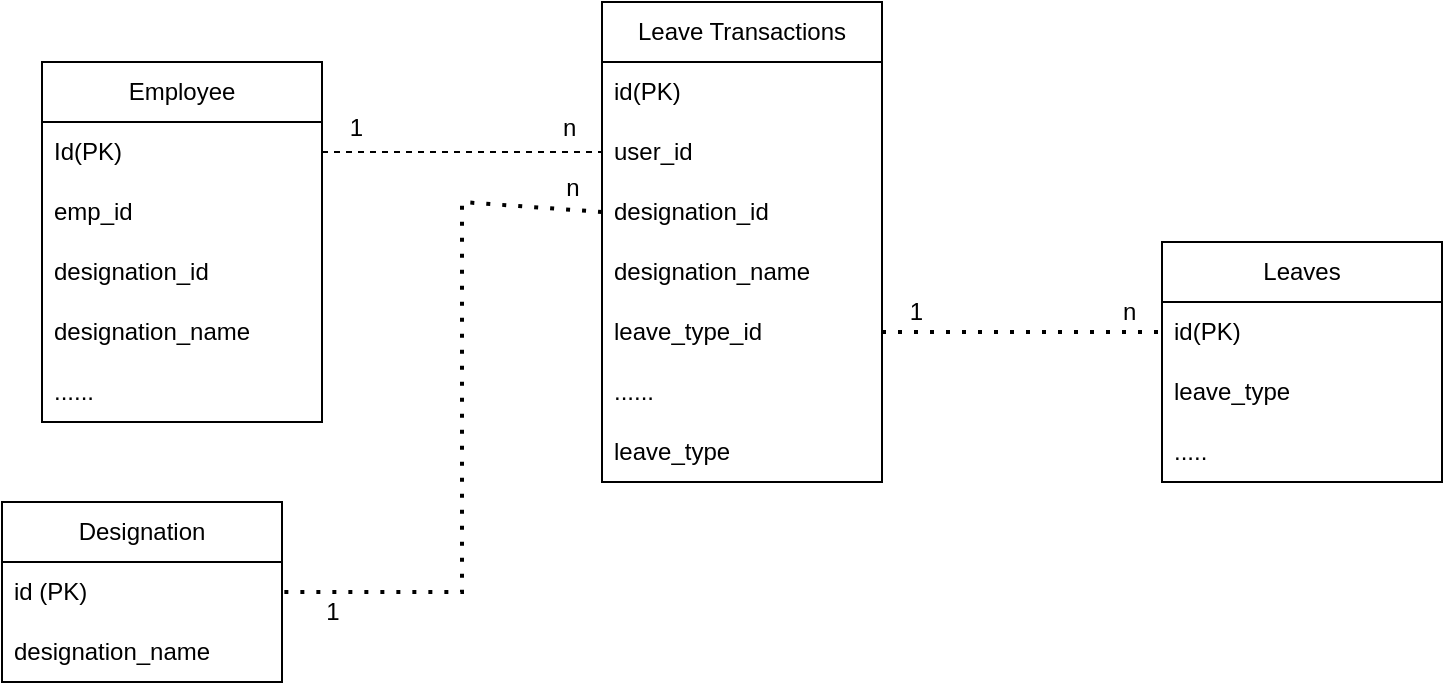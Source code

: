 <mxfile version="24.7.16">
  <diagram name="Page-1" id="nC3C-A3XWSYh6nSskjyu">
    <mxGraphModel dx="794" dy="406" grid="1" gridSize="10" guides="1" tooltips="1" connect="1" arrows="1" fold="1" page="1" pageScale="1" pageWidth="850" pageHeight="1100" math="0" shadow="0">
      <root>
        <mxCell id="0" />
        <mxCell id="1" parent="0" />
        <mxCell id="m_W4ZOYOZk9pIxxVWgVz-1" value="Employee" style="swimlane;fontStyle=0;childLayout=stackLayout;horizontal=1;startSize=30;horizontalStack=0;resizeParent=1;resizeParentMax=0;resizeLast=0;collapsible=1;marginBottom=0;whiteSpace=wrap;html=1;" vertex="1" parent="1">
          <mxGeometry x="50" y="90" width="140" height="180" as="geometry" />
        </mxCell>
        <mxCell id="m_W4ZOYOZk9pIxxVWgVz-2" value="Id(PK)" style="text;strokeColor=none;fillColor=none;align=left;verticalAlign=middle;spacingLeft=4;spacingRight=4;overflow=hidden;points=[[0,0.5],[1,0.5]];portConstraint=eastwest;rotatable=0;whiteSpace=wrap;html=1;" vertex="1" parent="m_W4ZOYOZk9pIxxVWgVz-1">
          <mxGeometry y="30" width="140" height="30" as="geometry" />
        </mxCell>
        <mxCell id="m_W4ZOYOZk9pIxxVWgVz-4" value="emp_id" style="text;strokeColor=none;fillColor=none;align=left;verticalAlign=middle;spacingLeft=4;spacingRight=4;overflow=hidden;points=[[0,0.5],[1,0.5]];portConstraint=eastwest;rotatable=0;whiteSpace=wrap;html=1;" vertex="1" parent="m_W4ZOYOZk9pIxxVWgVz-1">
          <mxGeometry y="60" width="140" height="30" as="geometry" />
        </mxCell>
        <mxCell id="m_W4ZOYOZk9pIxxVWgVz-5" value="designation_id" style="text;strokeColor=none;fillColor=none;align=left;verticalAlign=middle;spacingLeft=4;spacingRight=4;overflow=hidden;points=[[0,0.5],[1,0.5]];portConstraint=eastwest;rotatable=0;whiteSpace=wrap;html=1;" vertex="1" parent="m_W4ZOYOZk9pIxxVWgVz-1">
          <mxGeometry y="90" width="140" height="30" as="geometry" />
        </mxCell>
        <mxCell id="m_W4ZOYOZk9pIxxVWgVz-6" value="designation_name" style="text;strokeColor=none;fillColor=none;align=left;verticalAlign=middle;spacingLeft=4;spacingRight=4;overflow=hidden;points=[[0,0.5],[1,0.5]];portConstraint=eastwest;rotatable=0;whiteSpace=wrap;html=1;" vertex="1" parent="m_W4ZOYOZk9pIxxVWgVz-1">
          <mxGeometry y="120" width="140" height="30" as="geometry" />
        </mxCell>
        <mxCell id="m_W4ZOYOZk9pIxxVWgVz-14" value="......" style="text;strokeColor=none;fillColor=none;align=left;verticalAlign=middle;spacingLeft=4;spacingRight=4;overflow=hidden;points=[[0,0.5],[1,0.5]];portConstraint=eastwest;rotatable=0;whiteSpace=wrap;html=1;" vertex="1" parent="m_W4ZOYOZk9pIxxVWgVz-1">
          <mxGeometry y="150" width="140" height="30" as="geometry" />
        </mxCell>
        <mxCell id="m_W4ZOYOZk9pIxxVWgVz-7" value="Leave Transactions" style="swimlane;fontStyle=0;childLayout=stackLayout;horizontal=1;startSize=30;horizontalStack=0;resizeParent=1;resizeParentMax=0;resizeLast=0;collapsible=1;marginBottom=0;whiteSpace=wrap;html=1;" vertex="1" parent="1">
          <mxGeometry x="330" y="60" width="140" height="240" as="geometry" />
        </mxCell>
        <mxCell id="m_W4ZOYOZk9pIxxVWgVz-8" value="id(PK)" style="text;strokeColor=none;fillColor=none;align=left;verticalAlign=middle;spacingLeft=4;spacingRight=4;overflow=hidden;points=[[0,0.5],[1,0.5]];portConstraint=eastwest;rotatable=0;whiteSpace=wrap;html=1;" vertex="1" parent="m_W4ZOYOZk9pIxxVWgVz-7">
          <mxGeometry y="30" width="140" height="30" as="geometry" />
        </mxCell>
        <mxCell id="m_W4ZOYOZk9pIxxVWgVz-9" value="user_id" style="text;strokeColor=none;fillColor=none;align=left;verticalAlign=middle;spacingLeft=4;spacingRight=4;overflow=hidden;points=[[0,0.5],[1,0.5]];portConstraint=eastwest;rotatable=0;whiteSpace=wrap;html=1;" vertex="1" parent="m_W4ZOYOZk9pIxxVWgVz-7">
          <mxGeometry y="60" width="140" height="30" as="geometry" />
        </mxCell>
        <mxCell id="m_W4ZOYOZk9pIxxVWgVz-10" value="designation_id" style="text;strokeColor=none;fillColor=none;align=left;verticalAlign=middle;spacingLeft=4;spacingRight=4;overflow=hidden;points=[[0,0.5],[1,0.5]];portConstraint=eastwest;rotatable=0;whiteSpace=wrap;html=1;" vertex="1" parent="m_W4ZOYOZk9pIxxVWgVz-7">
          <mxGeometry y="90" width="140" height="30" as="geometry" />
        </mxCell>
        <mxCell id="m_W4ZOYOZk9pIxxVWgVz-11" value="designation_name" style="text;strokeColor=none;fillColor=none;align=left;verticalAlign=middle;spacingLeft=4;spacingRight=4;overflow=hidden;points=[[0,0.5],[1,0.5]];portConstraint=eastwest;rotatable=0;whiteSpace=wrap;html=1;" vertex="1" parent="m_W4ZOYOZk9pIxxVWgVz-7">
          <mxGeometry y="120" width="140" height="30" as="geometry" />
        </mxCell>
        <mxCell id="m_W4ZOYOZk9pIxxVWgVz-12" value="leave_type_id" style="text;strokeColor=none;fillColor=none;align=left;verticalAlign=middle;spacingLeft=4;spacingRight=4;overflow=hidden;points=[[0,0.5],[1,0.5]];portConstraint=eastwest;rotatable=0;whiteSpace=wrap;html=1;" vertex="1" parent="m_W4ZOYOZk9pIxxVWgVz-7">
          <mxGeometry y="150" width="140" height="30" as="geometry" />
        </mxCell>
        <mxCell id="m_W4ZOYOZk9pIxxVWgVz-13" value="......" style="text;strokeColor=none;fillColor=none;align=left;verticalAlign=middle;spacingLeft=4;spacingRight=4;overflow=hidden;points=[[0,0.5],[1,0.5]];portConstraint=eastwest;rotatable=0;whiteSpace=wrap;html=1;" vertex="1" parent="m_W4ZOYOZk9pIxxVWgVz-7">
          <mxGeometry y="180" width="140" height="30" as="geometry" />
        </mxCell>
        <mxCell id="m_W4ZOYOZk9pIxxVWgVz-17" value="leave_type" style="text;strokeColor=none;fillColor=none;align=left;verticalAlign=middle;spacingLeft=4;spacingRight=4;overflow=hidden;points=[[0,0.5],[1,0.5]];portConstraint=eastwest;rotatable=0;whiteSpace=wrap;html=1;" vertex="1" parent="m_W4ZOYOZk9pIxxVWgVz-7">
          <mxGeometry y="210" width="140" height="30" as="geometry" />
        </mxCell>
        <mxCell id="m_W4ZOYOZk9pIxxVWgVz-15" value="" style="endArrow=none;html=1;rounded=0;dashed=1;exitX=1;exitY=0.5;exitDx=0;exitDy=0;entryX=0;entryY=0.5;entryDx=0;entryDy=0;" edge="1" parent="1" source="m_W4ZOYOZk9pIxxVWgVz-2" target="m_W4ZOYOZk9pIxxVWgVz-9">
          <mxGeometry width="50" height="50" relative="1" as="geometry">
            <mxPoint x="390" y="250" as="sourcePoint" />
            <mxPoint x="440" y="200" as="targetPoint" />
          </mxGeometry>
        </mxCell>
        <mxCell id="m_W4ZOYOZk9pIxxVWgVz-16" value="1&amp;nbsp;&amp;nbsp;&amp;nbsp;&amp;nbsp;&amp;nbsp;&amp;nbsp;&amp;nbsp;&amp;nbsp;&amp;nbsp;&amp;nbsp;&amp;nbsp;&amp;nbsp;&amp;nbsp;&amp;nbsp;&amp;nbsp;&amp;nbsp;&amp;nbsp;&amp;nbsp;&amp;nbsp;&amp;nbsp;&amp;nbsp;&amp;nbsp;&amp;nbsp;&amp;nbsp;&amp;nbsp;&amp;nbsp;&amp;nbsp;&amp;nbsp;&amp;nbsp; n" style="text;html=1;align=center;verticalAlign=middle;resizable=0;points=[];autosize=1;strokeColor=none;fillColor=none;" vertex="1" parent="1">
          <mxGeometry x="190" y="108" width="140" height="30" as="geometry" />
        </mxCell>
        <mxCell id="m_W4ZOYOZk9pIxxVWgVz-18" value="Leaves" style="swimlane;fontStyle=0;childLayout=stackLayout;horizontal=1;startSize=30;horizontalStack=0;resizeParent=1;resizeParentMax=0;resizeLast=0;collapsible=1;marginBottom=0;whiteSpace=wrap;html=1;" vertex="1" parent="1">
          <mxGeometry x="610" y="180" width="140" height="120" as="geometry" />
        </mxCell>
        <mxCell id="m_W4ZOYOZk9pIxxVWgVz-19" value="id(PK)" style="text;strokeColor=none;fillColor=none;align=left;verticalAlign=middle;spacingLeft=4;spacingRight=4;overflow=hidden;points=[[0,0.5],[1,0.5]];portConstraint=eastwest;rotatable=0;whiteSpace=wrap;html=1;" vertex="1" parent="m_W4ZOYOZk9pIxxVWgVz-18">
          <mxGeometry y="30" width="140" height="30" as="geometry" />
        </mxCell>
        <mxCell id="m_W4ZOYOZk9pIxxVWgVz-20" value="leave_type" style="text;strokeColor=none;fillColor=none;align=left;verticalAlign=middle;spacingLeft=4;spacingRight=4;overflow=hidden;points=[[0,0.5],[1,0.5]];portConstraint=eastwest;rotatable=0;whiteSpace=wrap;html=1;" vertex="1" parent="m_W4ZOYOZk9pIxxVWgVz-18">
          <mxGeometry y="60" width="140" height="30" as="geometry" />
        </mxCell>
        <mxCell id="m_W4ZOYOZk9pIxxVWgVz-21" value="....." style="text;strokeColor=none;fillColor=none;align=left;verticalAlign=middle;spacingLeft=4;spacingRight=4;overflow=hidden;points=[[0,0.5],[1,0.5]];portConstraint=eastwest;rotatable=0;whiteSpace=wrap;html=1;" vertex="1" parent="m_W4ZOYOZk9pIxxVWgVz-18">
          <mxGeometry y="90" width="140" height="30" as="geometry" />
        </mxCell>
        <mxCell id="m_W4ZOYOZk9pIxxVWgVz-22" value="" style="endArrow=none;dashed=1;html=1;dashPattern=1 3;strokeWidth=2;rounded=0;exitX=1;exitY=0.5;exitDx=0;exitDy=0;entryX=0;entryY=0.5;entryDx=0;entryDy=0;" edge="1" parent="1" source="m_W4ZOYOZk9pIxxVWgVz-12" target="m_W4ZOYOZk9pIxxVWgVz-19">
          <mxGeometry width="50" height="50" relative="1" as="geometry">
            <mxPoint x="390" y="250" as="sourcePoint" />
            <mxPoint x="440" y="200" as="targetPoint" />
            <Array as="points" />
          </mxGeometry>
        </mxCell>
        <mxCell id="m_W4ZOYOZk9pIxxVWgVz-23" value="1&amp;nbsp;&amp;nbsp;&amp;nbsp;&amp;nbsp;&amp;nbsp;&amp;nbsp;&amp;nbsp;&amp;nbsp;&amp;nbsp;&amp;nbsp;&amp;nbsp;&amp;nbsp;&amp;nbsp;&amp;nbsp;&amp;nbsp;&amp;nbsp;&amp;nbsp;&amp;nbsp;&amp;nbsp;&amp;nbsp;&amp;nbsp;&amp;nbsp;&amp;nbsp;&amp;nbsp;&amp;nbsp;&amp;nbsp;&amp;nbsp;&amp;nbsp;&amp;nbsp; n" style="text;html=1;align=center;verticalAlign=middle;resizable=0;points=[];autosize=1;strokeColor=none;fillColor=none;" vertex="1" parent="1">
          <mxGeometry x="470" y="200" width="140" height="30" as="geometry" />
        </mxCell>
        <mxCell id="m_W4ZOYOZk9pIxxVWgVz-24" value="Designation" style="swimlane;fontStyle=0;childLayout=stackLayout;horizontal=1;startSize=30;horizontalStack=0;resizeParent=1;resizeParentMax=0;resizeLast=0;collapsible=1;marginBottom=0;whiteSpace=wrap;html=1;" vertex="1" parent="1">
          <mxGeometry x="30" y="310" width="140" height="90" as="geometry" />
        </mxCell>
        <mxCell id="m_W4ZOYOZk9pIxxVWgVz-25" value="id (PK)" style="text;strokeColor=none;fillColor=none;align=left;verticalAlign=middle;spacingLeft=4;spacingRight=4;overflow=hidden;points=[[0,0.5],[1,0.5]];portConstraint=eastwest;rotatable=0;whiteSpace=wrap;html=1;" vertex="1" parent="m_W4ZOYOZk9pIxxVWgVz-24">
          <mxGeometry y="30" width="140" height="30" as="geometry" />
        </mxCell>
        <mxCell id="m_W4ZOYOZk9pIxxVWgVz-26" value="designation_name" style="text;strokeColor=none;fillColor=none;align=left;verticalAlign=middle;spacingLeft=4;spacingRight=4;overflow=hidden;points=[[0,0.5],[1,0.5]];portConstraint=eastwest;rotatable=0;whiteSpace=wrap;html=1;" vertex="1" parent="m_W4ZOYOZk9pIxxVWgVz-24">
          <mxGeometry y="60" width="140" height="30" as="geometry" />
        </mxCell>
        <mxCell id="m_W4ZOYOZk9pIxxVWgVz-28" value="" style="endArrow=none;dashed=1;html=1;dashPattern=1 3;strokeWidth=2;rounded=0;exitX=0;exitY=0.5;exitDx=0;exitDy=0;entryX=1;entryY=0.5;entryDx=0;entryDy=0;" edge="1" parent="1" source="m_W4ZOYOZk9pIxxVWgVz-10" target="m_W4ZOYOZk9pIxxVWgVz-25">
          <mxGeometry width="50" height="50" relative="1" as="geometry">
            <mxPoint x="390" y="290" as="sourcePoint" />
            <mxPoint x="440" y="240" as="targetPoint" />
            <Array as="points">
              <mxPoint x="260" y="160" />
              <mxPoint x="260" y="355" />
            </Array>
          </mxGeometry>
        </mxCell>
        <mxCell id="m_W4ZOYOZk9pIxxVWgVz-29" value="n" style="text;html=1;align=center;verticalAlign=middle;resizable=0;points=[];autosize=1;strokeColor=none;fillColor=none;" vertex="1" parent="1">
          <mxGeometry x="300" y="138" width="30" height="30" as="geometry" />
        </mxCell>
        <mxCell id="m_W4ZOYOZk9pIxxVWgVz-30" value="1" style="text;html=1;align=center;verticalAlign=middle;resizable=0;points=[];autosize=1;strokeColor=none;fillColor=none;" vertex="1" parent="1">
          <mxGeometry x="180" y="350" width="30" height="30" as="geometry" />
        </mxCell>
      </root>
    </mxGraphModel>
  </diagram>
</mxfile>
